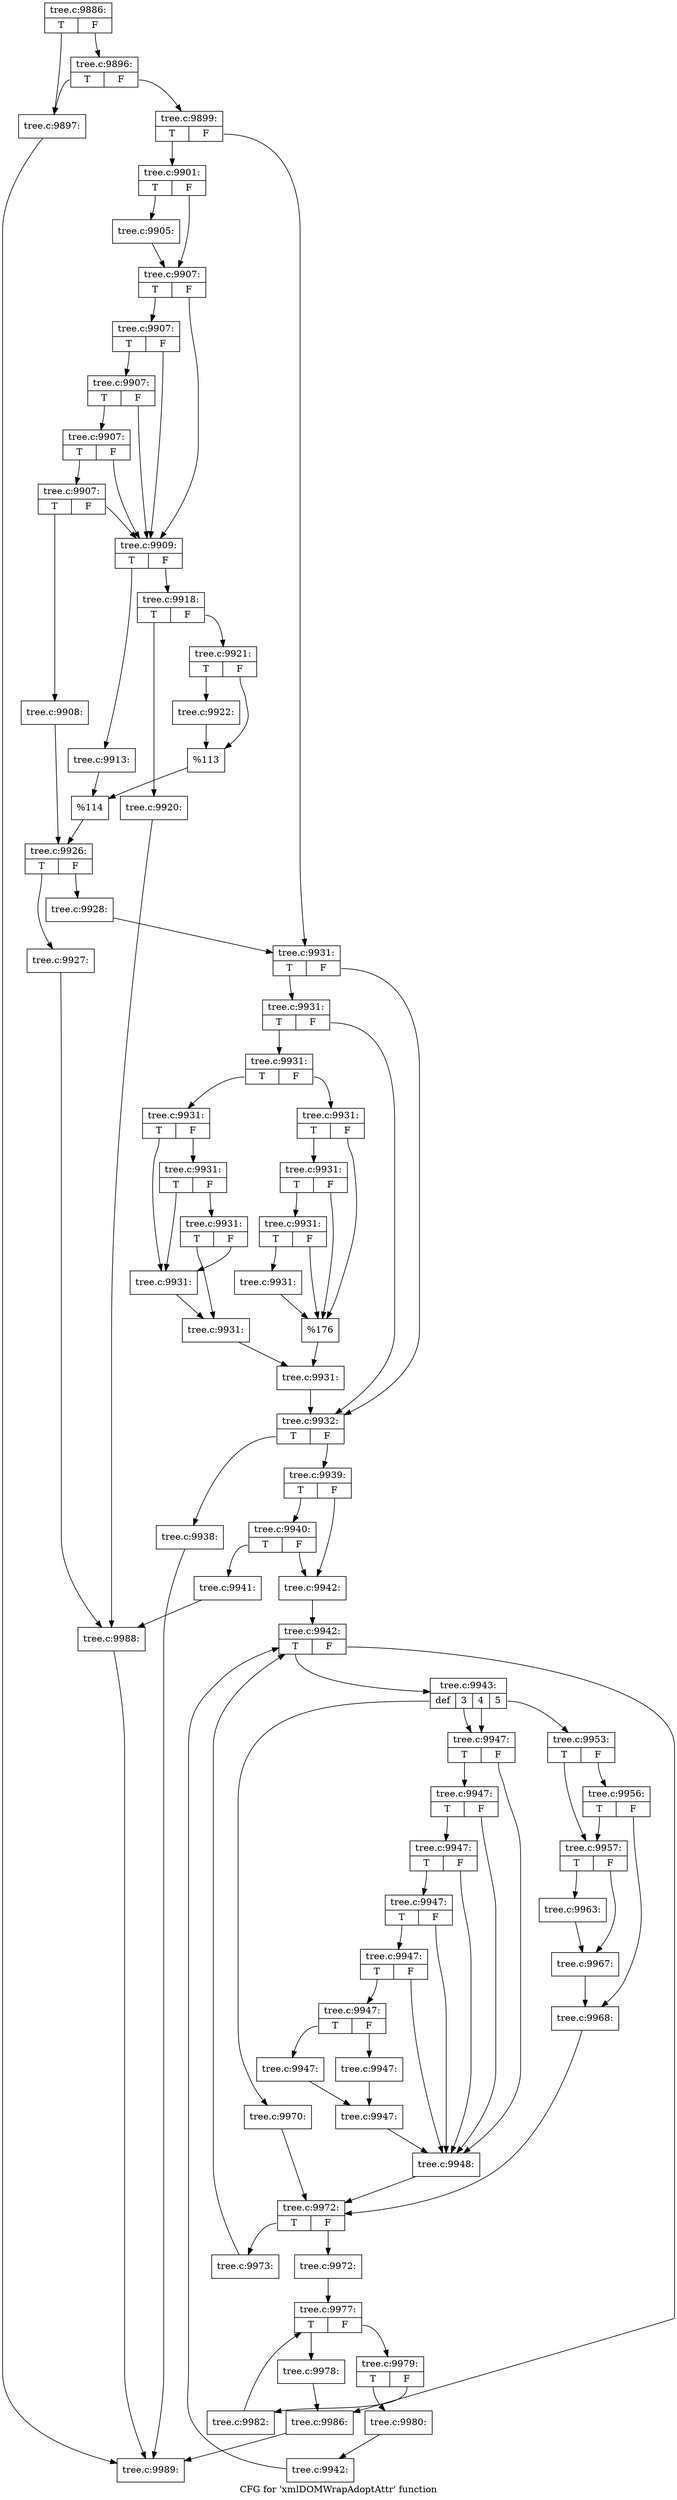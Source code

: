 digraph "CFG for 'xmlDOMWrapAdoptAttr' function" {
	label="CFG for 'xmlDOMWrapAdoptAttr' function";

	Node0x48a87d0 [shape=record,label="{tree.c:9886:|{<s0>T|<s1>F}}"];
	Node0x48a87d0:s0 -> Node0x48d81a0;
	Node0x48a87d0:s1 -> Node0x48d8240;
	Node0x48d8240 [shape=record,label="{tree.c:9896:|{<s0>T|<s1>F}}"];
	Node0x48d8240:s0 -> Node0x48d81a0;
	Node0x48d8240:s1 -> Node0x48d81f0;
	Node0x48d81a0 [shape=record,label="{tree.c:9897:}"];
	Node0x48d81a0 -> Node0x48ae520;
	Node0x48d81f0 [shape=record,label="{tree.c:9899:|{<s0>T|<s1>F}}"];
	Node0x48d81f0:s0 -> Node0x48d8c00;
	Node0x48d81f0:s1 -> Node0x48d8c50;
	Node0x48d8c00 [shape=record,label="{tree.c:9901:|{<s0>T|<s1>F}}"];
	Node0x48d8c00:s0 -> Node0x48d94c0;
	Node0x48d8c00:s1 -> Node0x48d9510;
	Node0x48d94c0 [shape=record,label="{tree.c:9905:}"];
	Node0x48d94c0 -> Node0x48d9510;
	Node0x48d9510 [shape=record,label="{tree.c:9907:|{<s0>T|<s1>F}}"];
	Node0x48d9510:s0 -> Node0x48d9b10;
	Node0x48d9510:s1 -> Node0x48d99a0;
	Node0x48d9b10 [shape=record,label="{tree.c:9907:|{<s0>T|<s1>F}}"];
	Node0x48d9b10:s0 -> Node0x48d9ac0;
	Node0x48d9b10:s1 -> Node0x48d99a0;
	Node0x48d9ac0 [shape=record,label="{tree.c:9907:|{<s0>T|<s1>F}}"];
	Node0x48d9ac0:s0 -> Node0x48d9a70;
	Node0x48d9ac0:s1 -> Node0x48d99a0;
	Node0x48d9a70 [shape=record,label="{tree.c:9907:|{<s0>T|<s1>F}}"];
	Node0x48d9a70:s0 -> Node0x48d99f0;
	Node0x48d9a70:s1 -> Node0x48d99a0;
	Node0x48d99f0 [shape=record,label="{tree.c:9907:|{<s0>T|<s1>F}}"];
	Node0x48d99f0:s0 -> Node0x48d9900;
	Node0x48d99f0:s1 -> Node0x48d99a0;
	Node0x48d9900 [shape=record,label="{tree.c:9908:}"];
	Node0x48d9900 -> Node0x48d9950;
	Node0x48d99a0 [shape=record,label="{tree.c:9909:|{<s0>T|<s1>F}}"];
	Node0x48d99a0:s0 -> Node0x48db5d0;
	Node0x48d99a0:s1 -> Node0x48db670;
	Node0x48db5d0 [shape=record,label="{tree.c:9913:}"];
	Node0x48db5d0 -> Node0x48db620;
	Node0x48db670 [shape=record,label="{tree.c:9918:|{<s0>T|<s1>F}}"];
	Node0x48db670:s0 -> Node0x48dc340;
	Node0x48db670:s1 -> Node0x48dc390;
	Node0x48dc340 [shape=record,label="{tree.c:9920:}"];
	Node0x48dc340 -> Node0x48dd400;
	Node0x48dc390 [shape=record,label="{tree.c:9921:|{<s0>T|<s1>F}}"];
	Node0x48dc390:s0 -> Node0x48dc8c0;
	Node0x48dc390:s1 -> Node0x48dcd50;
	Node0x48dc8c0 [shape=record,label="{tree.c:9922:}"];
	Node0x48dc8c0 -> Node0x48dcd50;
	Node0x48dcd50 [shape=record,label="{%113}"];
	Node0x48dcd50 -> Node0x48db620;
	Node0x48db620 [shape=record,label="{%114}"];
	Node0x48db620 -> Node0x48d9950;
	Node0x48d9950 [shape=record,label="{tree.c:9926:|{<s0>T|<s1>F}}"];
	Node0x48d9950:s0 -> Node0x48de6d0;
	Node0x48d9950:s1 -> Node0x48de720;
	Node0x48de6d0 [shape=record,label="{tree.c:9927:}"];
	Node0x48de6d0 -> Node0x48dd400;
	Node0x48de720 [shape=record,label="{tree.c:9928:}"];
	Node0x48de720 -> Node0x48d8c50;
	Node0x48d8c50 [shape=record,label="{tree.c:9931:|{<s0>T|<s1>F}}"];
	Node0x48d8c50:s0 -> Node0x48deed0;
	Node0x48d8c50:s1 -> Node0x48dee80;
	Node0x48deed0 [shape=record,label="{tree.c:9931:|{<s0>T|<s1>F}}"];
	Node0x48deed0:s0 -> Node0x48dee30;
	Node0x48deed0:s1 -> Node0x48dee80;
	Node0x48dee30 [shape=record,label="{tree.c:9931:|{<s0>T|<s1>F}}"];
	Node0x48dee30:s0 -> Node0x48df440;
	Node0x48dee30:s1 -> Node0x48df4e0;
	Node0x48df440 [shape=record,label="{tree.c:9931:|{<s0>T|<s1>F}}"];
	Node0x48df440:s0 -> Node0x48e0100;
	Node0x48df440:s1 -> Node0x48e0220;
	Node0x48e0220 [shape=record,label="{tree.c:9931:|{<s0>T|<s1>F}}"];
	Node0x48e0220:s0 -> Node0x48e0100;
	Node0x48e0220:s1 -> Node0x48e01a0;
	Node0x48e01a0 [shape=record,label="{tree.c:9931:|{<s0>T|<s1>F}}"];
	Node0x48e01a0:s0 -> Node0x48e0150;
	Node0x48e01a0:s1 -> Node0x48e0100;
	Node0x48e0100 [shape=record,label="{tree.c:9931:}"];
	Node0x48e0100 -> Node0x48e0150;
	Node0x48e0150 [shape=record,label="{tree.c:9931:}"];
	Node0x48e0150 -> Node0x48df490;
	Node0x48df4e0 [shape=record,label="{tree.c:9931:|{<s0>T|<s1>F}}"];
	Node0x48df4e0:s0 -> Node0x48e0db0;
	Node0x48df4e0:s1 -> Node0x48e0d10;
	Node0x48e0db0 [shape=record,label="{tree.c:9931:|{<s0>T|<s1>F}}"];
	Node0x48e0db0:s0 -> Node0x48e0d60;
	Node0x48e0db0:s1 -> Node0x48e0d10;
	Node0x48e0d60 [shape=record,label="{tree.c:9931:|{<s0>T|<s1>F}}"];
	Node0x48e0d60:s0 -> Node0x48e0cc0;
	Node0x48e0d60:s1 -> Node0x48e0d10;
	Node0x48e0cc0 [shape=record,label="{tree.c:9931:}"];
	Node0x48e0cc0 -> Node0x48e0d10;
	Node0x48e0d10 [shape=record,label="{%176}"];
	Node0x48e0d10 -> Node0x48df490;
	Node0x48df490 [shape=record,label="{tree.c:9931:}"];
	Node0x48df490 -> Node0x48dee80;
	Node0x48dee80 [shape=record,label="{tree.c:9932:|{<s0>T|<s1>F}}"];
	Node0x48dee80:s0 -> Node0x48e1ff0;
	Node0x48dee80:s1 -> Node0x48e2040;
	Node0x48e1ff0 [shape=record,label="{tree.c:9938:}"];
	Node0x48e1ff0 -> Node0x48ae520;
	Node0x48e2040 [shape=record,label="{tree.c:9939:|{<s0>T|<s1>F}}"];
	Node0x48e2040:s0 -> Node0x48e2940;
	Node0x48e2040:s1 -> Node0x48e28f0;
	Node0x48e2940 [shape=record,label="{tree.c:9940:|{<s0>T|<s1>F}}"];
	Node0x48e2940:s0 -> Node0x48e28a0;
	Node0x48e2940:s1 -> Node0x48e28f0;
	Node0x48e28a0 [shape=record,label="{tree.c:9941:}"];
	Node0x48e28a0 -> Node0x48dd400;
	Node0x48e28f0 [shape=record,label="{tree.c:9942:}"];
	Node0x48e28f0 -> Node0x48e3010;
	Node0x48e3010 [shape=record,label="{tree.c:9942:|{<s0>T|<s1>F}}"];
	Node0x48e3010:s0 -> Node0x48e3400;
	Node0x48e3010:s1 -> Node0x48e3230;
	Node0x48e3400 [shape=record,label="{tree.c:9943:|{<s0>def|<s1>3|<s2>4|<s3>5}}"];
	Node0x48e3400:s0 -> Node0x48e3920;
	Node0x48e3400:s1 -> Node0x48e3c60;
	Node0x48e3400:s2 -> Node0x48e3c60;
	Node0x48e3400:s3 -> Node0x48e59c0;
	Node0x48e3c60 [shape=record,label="{tree.c:9947:|{<s0>T|<s1>F}}"];
	Node0x48e3c60:s0 -> Node0x48e3ee0;
	Node0x48e3c60:s1 -> Node0x48e3d70;
	Node0x48e3ee0 [shape=record,label="{tree.c:9947:|{<s0>T|<s1>F}}"];
	Node0x48e3ee0:s0 -> Node0x48e3e90;
	Node0x48e3ee0:s1 -> Node0x48e3d70;
	Node0x48e3e90 [shape=record,label="{tree.c:9947:|{<s0>T|<s1>F}}"];
	Node0x48e3e90:s0 -> Node0x48e3e40;
	Node0x48e3e90:s1 -> Node0x48e3d70;
	Node0x48e3e40 [shape=record,label="{tree.c:9947:|{<s0>T|<s1>F}}"];
	Node0x48e3e40:s0 -> Node0x48e3dc0;
	Node0x48e3e40:s1 -> Node0x48e3d70;
	Node0x48e3dc0 [shape=record,label="{tree.c:9947:|{<s0>T|<s1>F}}"];
	Node0x48e3dc0:s0 -> Node0x48e3d20;
	Node0x48e3dc0:s1 -> Node0x48e3d70;
	Node0x48e3d20 [shape=record,label="{tree.c:9947:|{<s0>T|<s1>F}}"];
	Node0x48e3d20:s0 -> Node0x48e4c10;
	Node0x48e3d20:s1 -> Node0x48e4cb0;
	Node0x48e4c10 [shape=record,label="{tree.c:9947:}"];
	Node0x48e4c10 -> Node0x48e4c60;
	Node0x48e4cb0 [shape=record,label="{tree.c:9947:}"];
	Node0x48e4cb0 -> Node0x48e4c60;
	Node0x48e4c60 [shape=record,label="{tree.c:9947:}"];
	Node0x48e4c60 -> Node0x48e3d70;
	Node0x48e3d70 [shape=record,label="{tree.c:9948:}"];
	Node0x48e3d70 -> Node0x48e3710;
	Node0x48e59c0 [shape=record,label="{tree.c:9953:|{<s0>T|<s1>F}}"];
	Node0x48e59c0:s0 -> Node0x48e6170;
	Node0x48e59c0:s1 -> Node0x48e6210;
	Node0x48e6210 [shape=record,label="{tree.c:9956:|{<s0>T|<s1>F}}"];
	Node0x48e6210:s0 -> Node0x48e6170;
	Node0x48e6210:s1 -> Node0x48e61c0;
	Node0x48e6170 [shape=record,label="{tree.c:9957:|{<s0>T|<s1>F}}"];
	Node0x48e6170:s0 -> Node0x48e7070;
	Node0x48e6170:s1 -> Node0x48e70c0;
	Node0x48e7070 [shape=record,label="{tree.c:9963:}"];
	Node0x48e7070 -> Node0x48e70c0;
	Node0x48e70c0 [shape=record,label="{tree.c:9967:}"];
	Node0x48e70c0 -> Node0x48e61c0;
	Node0x48e61c0 [shape=record,label="{tree.c:9968:}"];
	Node0x48e61c0 -> Node0x48e3710;
	Node0x48e3920 [shape=record,label="{tree.c:9970:}"];
	Node0x48e3920 -> Node0x48e3710;
	Node0x48e3710 [shape=record,label="{tree.c:9972:|{<s0>T|<s1>F}}"];
	Node0x48e3710:s0 -> Node0x48e81e0;
	Node0x48e3710:s1 -> Node0x48e8230;
	Node0x48e81e0 [shape=record,label="{tree.c:9973:}"];
	Node0x48e81e0 -> Node0x48e3010;
	Node0x48e8230 [shape=record,label="{tree.c:9972:}"];
	Node0x48e8230 -> Node0x48e89e0;
	Node0x48e89e0 [shape=record,label="{tree.c:9977:|{<s0>T|<s1>F}}"];
	Node0x48e89e0:s0 -> Node0x48e8b30;
	Node0x48e89e0:s1 -> Node0x48e8b80;
	Node0x48e8b30 [shape=record,label="{tree.c:9978:}"];
	Node0x48e8b30 -> Node0x48e3230;
	Node0x48e8b80 [shape=record,label="{tree.c:9979:|{<s0>T|<s1>F}}"];
	Node0x48e8b80:s0 -> Node0x48e9020;
	Node0x48e8b80:s1 -> Node0x48e90c0;
	Node0x48e9020 [shape=record,label="{tree.c:9980:}"];
	Node0x48e9020 -> Node0x48e9070;
	Node0x48e90c0 [shape=record,label="{tree.c:9982:}"];
	Node0x48e90c0 -> Node0x48e89e0;
	Node0x48e9070 [shape=record,label="{tree.c:9942:}"];
	Node0x48e9070 -> Node0x48e3010;
	Node0x48e3230 [shape=record,label="{tree.c:9986:}"];
	Node0x48e3230 -> Node0x48ae520;
	Node0x48dd400 [shape=record,label="{tree.c:9988:}"];
	Node0x48dd400 -> Node0x48ae520;
	Node0x48ae520 [shape=record,label="{tree.c:9989:}"];
}
